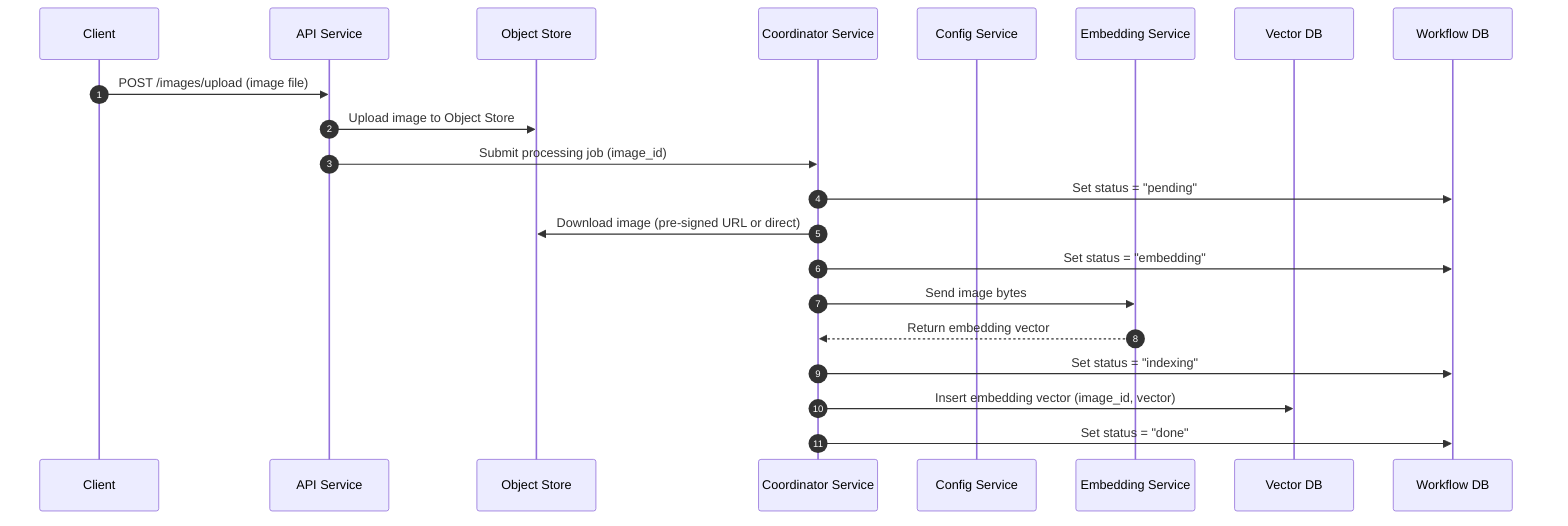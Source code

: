 sequenceDiagram
  autonumber
  participant Client
  participant API as API Service
  participant OBJ as Object Store
  participant COORD as Coordinator Service
  participant CONFIG as Config Service
  participant EMBED as Embedding Service
  participant VECTOR as Vector DB
  participant STATUS as Workflow DB

  Client->>API: POST /images/upload (image file)
  API->>OBJ: Upload image to Object Store
  API->>COORD: Submit processing job (image_id)

  COORD->>STATUS: Set status = "pending"
  COORD->>OBJ: Download image (pre-signed URL or direct)
  COORD->>STATUS: Set status = "embedding"

  COORD->>EMBED: Send image bytes
  EMBED-->>COORD: Return embedding vector

  COORD->>STATUS: Set status = "indexing"
  COORD->>VECTOR: Insert embedding vector (image_id, vector)

  COORD->>STATUS: Set status = "done"